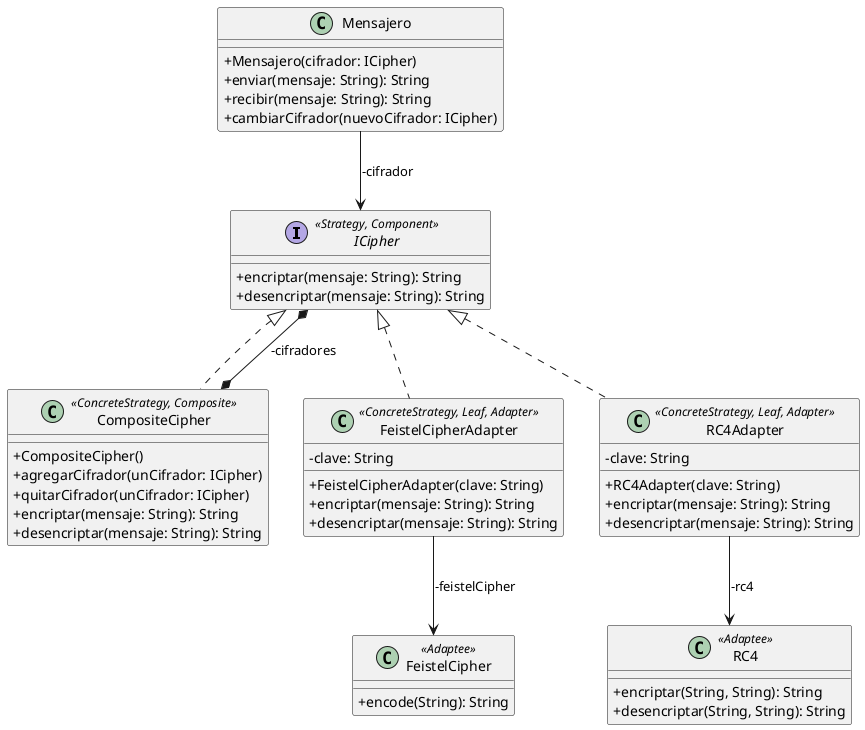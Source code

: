 @startuml

skinparam classAttributeIconSize 0

interface ICipher <<Strategy, Component>> {
+encriptar(mensaje: String): String
+desencriptar(mensaje: String): String
}

class CompositeCipher <<ConcreteStrategy, Composite>> {
+CompositeCipher()
+agregarCifrador(unCifrador: ICipher)
+quitarCifrador(unCifrador: ICipher)
+encriptar(mensaje: String): String
+desencriptar(mensaje: String): String
}

class FeistelCipherAdapter <<ConcreteStrategy, Leaf, Adapter>> {
-clave: String
+FeistelCipherAdapter(clave: String)
+encriptar(mensaje: String): String
+desencriptar(mensaje: String): String
}

class RC4Adapter <<ConcreteStrategy, Leaf, Adapter>> {
-clave: String
+RC4Adapter(clave: String)
+encriptar(mensaje: String): String
+desencriptar(mensaje: String): String
}

class Mensajero {
+Mensajero(cifrador: ICipher)
+enviar(mensaje: String): String
+recibir(mensaje: String): String
+cambiarCifrador(nuevoCifrador: ICipher)
}

class FeistelCipher <<Adaptee>> {
+encode(String): String
}

class RC4 <<Adaptee>> {
+encriptar(String, String): String
+desencriptar(String, String): String
}

Mensajero --> ICipher : -cifrador
CompositeCipher *--* ICipher : -cifradores
FeistelCipherAdapter --> FeistelCipher : -feistelCipher
RC4Adapter --> RC4 : -rc4

CompositeCipher .up.|> ICipher
FeistelCipherAdapter .up.|> ICipher
RC4Adapter .up.|> ICipher

@enduml
